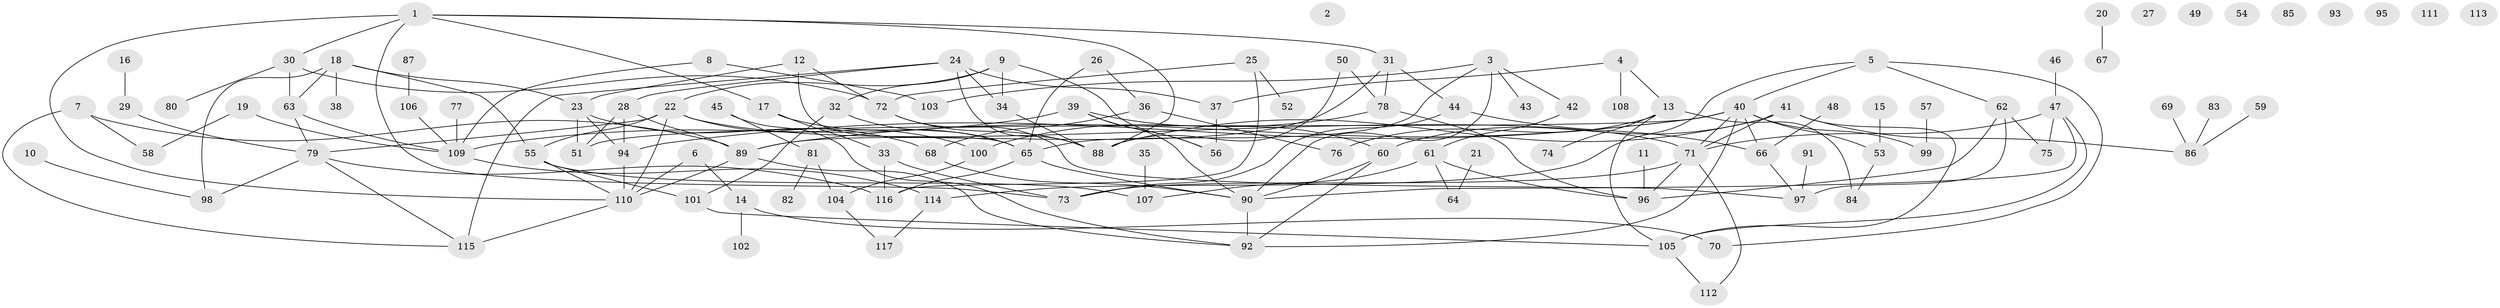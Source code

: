 // Generated by graph-tools (version 1.1) at 2025/49/03/09/25 03:49:08]
// undirected, 117 vertices, 169 edges
graph export_dot {
graph [start="1"]
  node [color=gray90,style=filled];
  1;
  2;
  3;
  4;
  5;
  6;
  7;
  8;
  9;
  10;
  11;
  12;
  13;
  14;
  15;
  16;
  17;
  18;
  19;
  20;
  21;
  22;
  23;
  24;
  25;
  26;
  27;
  28;
  29;
  30;
  31;
  32;
  33;
  34;
  35;
  36;
  37;
  38;
  39;
  40;
  41;
  42;
  43;
  44;
  45;
  46;
  47;
  48;
  49;
  50;
  51;
  52;
  53;
  54;
  55;
  56;
  57;
  58;
  59;
  60;
  61;
  62;
  63;
  64;
  65;
  66;
  67;
  68;
  69;
  70;
  71;
  72;
  73;
  74;
  75;
  76;
  77;
  78;
  79;
  80;
  81;
  82;
  83;
  84;
  85;
  86;
  87;
  88;
  89;
  90;
  91;
  92;
  93;
  94;
  95;
  96;
  97;
  98;
  99;
  100;
  101;
  102;
  103;
  104;
  105;
  106;
  107;
  108;
  109;
  110;
  111;
  112;
  113;
  114;
  115;
  116;
  117;
  1 -- 17;
  1 -- 30;
  1 -- 31;
  1 -- 73;
  1 -- 88;
  1 -- 110;
  3 -- 42;
  3 -- 43;
  3 -- 65;
  3 -- 90;
  3 -- 103;
  4 -- 13;
  4 -- 37;
  4 -- 108;
  5 -- 40;
  5 -- 62;
  5 -- 70;
  5 -- 114;
  6 -- 14;
  6 -- 110;
  7 -- 58;
  7 -- 89;
  7 -- 115;
  8 -- 103;
  8 -- 109;
  9 -- 22;
  9 -- 32;
  9 -- 34;
  9 -- 56;
  10 -- 98;
  11 -- 96;
  12 -- 23;
  12 -- 65;
  12 -- 72;
  13 -- 74;
  13 -- 76;
  13 -- 84;
  13 -- 105;
  14 -- 70;
  14 -- 102;
  15 -- 53;
  16 -- 29;
  17 -- 33;
  17 -- 65;
  18 -- 23;
  18 -- 38;
  18 -- 55;
  18 -- 63;
  18 -- 98;
  19 -- 58;
  19 -- 109;
  20 -- 67;
  21 -- 64;
  22 -- 55;
  22 -- 71;
  22 -- 79;
  22 -- 100;
  22 -- 110;
  23 -- 51;
  23 -- 68;
  23 -- 94;
  24 -- 28;
  24 -- 34;
  24 -- 37;
  24 -- 88;
  24 -- 115;
  25 -- 52;
  25 -- 72;
  25 -- 116;
  26 -- 36;
  26 -- 65;
  28 -- 51;
  28 -- 89;
  28 -- 94;
  29 -- 79;
  30 -- 63;
  30 -- 72;
  30 -- 80;
  31 -- 44;
  31 -- 78;
  31 -- 89;
  32 -- 65;
  32 -- 101;
  33 -- 73;
  33 -- 116;
  34 -- 88;
  35 -- 107;
  36 -- 68;
  36 -- 76;
  37 -- 56;
  39 -- 56;
  39 -- 60;
  39 -- 90;
  39 -- 109;
  40 -- 51;
  40 -- 53;
  40 -- 66;
  40 -- 71;
  40 -- 89;
  40 -- 92;
  40 -- 94;
  40 -- 99;
  41 -- 60;
  41 -- 71;
  41 -- 86;
  41 -- 88;
  41 -- 105;
  42 -- 61;
  44 -- 66;
  44 -- 73;
  45 -- 81;
  45 -- 92;
  46 -- 47;
  47 -- 71;
  47 -- 75;
  47 -- 90;
  47 -- 105;
  48 -- 66;
  50 -- 78;
  50 -- 88;
  53 -- 84;
  55 -- 101;
  55 -- 107;
  55 -- 110;
  57 -- 99;
  59 -- 86;
  60 -- 90;
  60 -- 92;
  61 -- 64;
  61 -- 96;
  61 -- 107;
  62 -- 75;
  62 -- 96;
  62 -- 97;
  63 -- 79;
  63 -- 109;
  65 -- 90;
  65 -- 116;
  66 -- 97;
  68 -- 90;
  69 -- 86;
  71 -- 73;
  71 -- 96;
  71 -- 112;
  72 -- 88;
  72 -- 97;
  77 -- 109;
  78 -- 96;
  78 -- 100;
  79 -- 98;
  79 -- 115;
  79 -- 116;
  81 -- 82;
  81 -- 104;
  83 -- 86;
  87 -- 106;
  89 -- 92;
  89 -- 110;
  90 -- 92;
  91 -- 97;
  94 -- 110;
  100 -- 104;
  101 -- 105;
  104 -- 117;
  105 -- 112;
  106 -- 109;
  109 -- 114;
  110 -- 115;
  114 -- 117;
}
